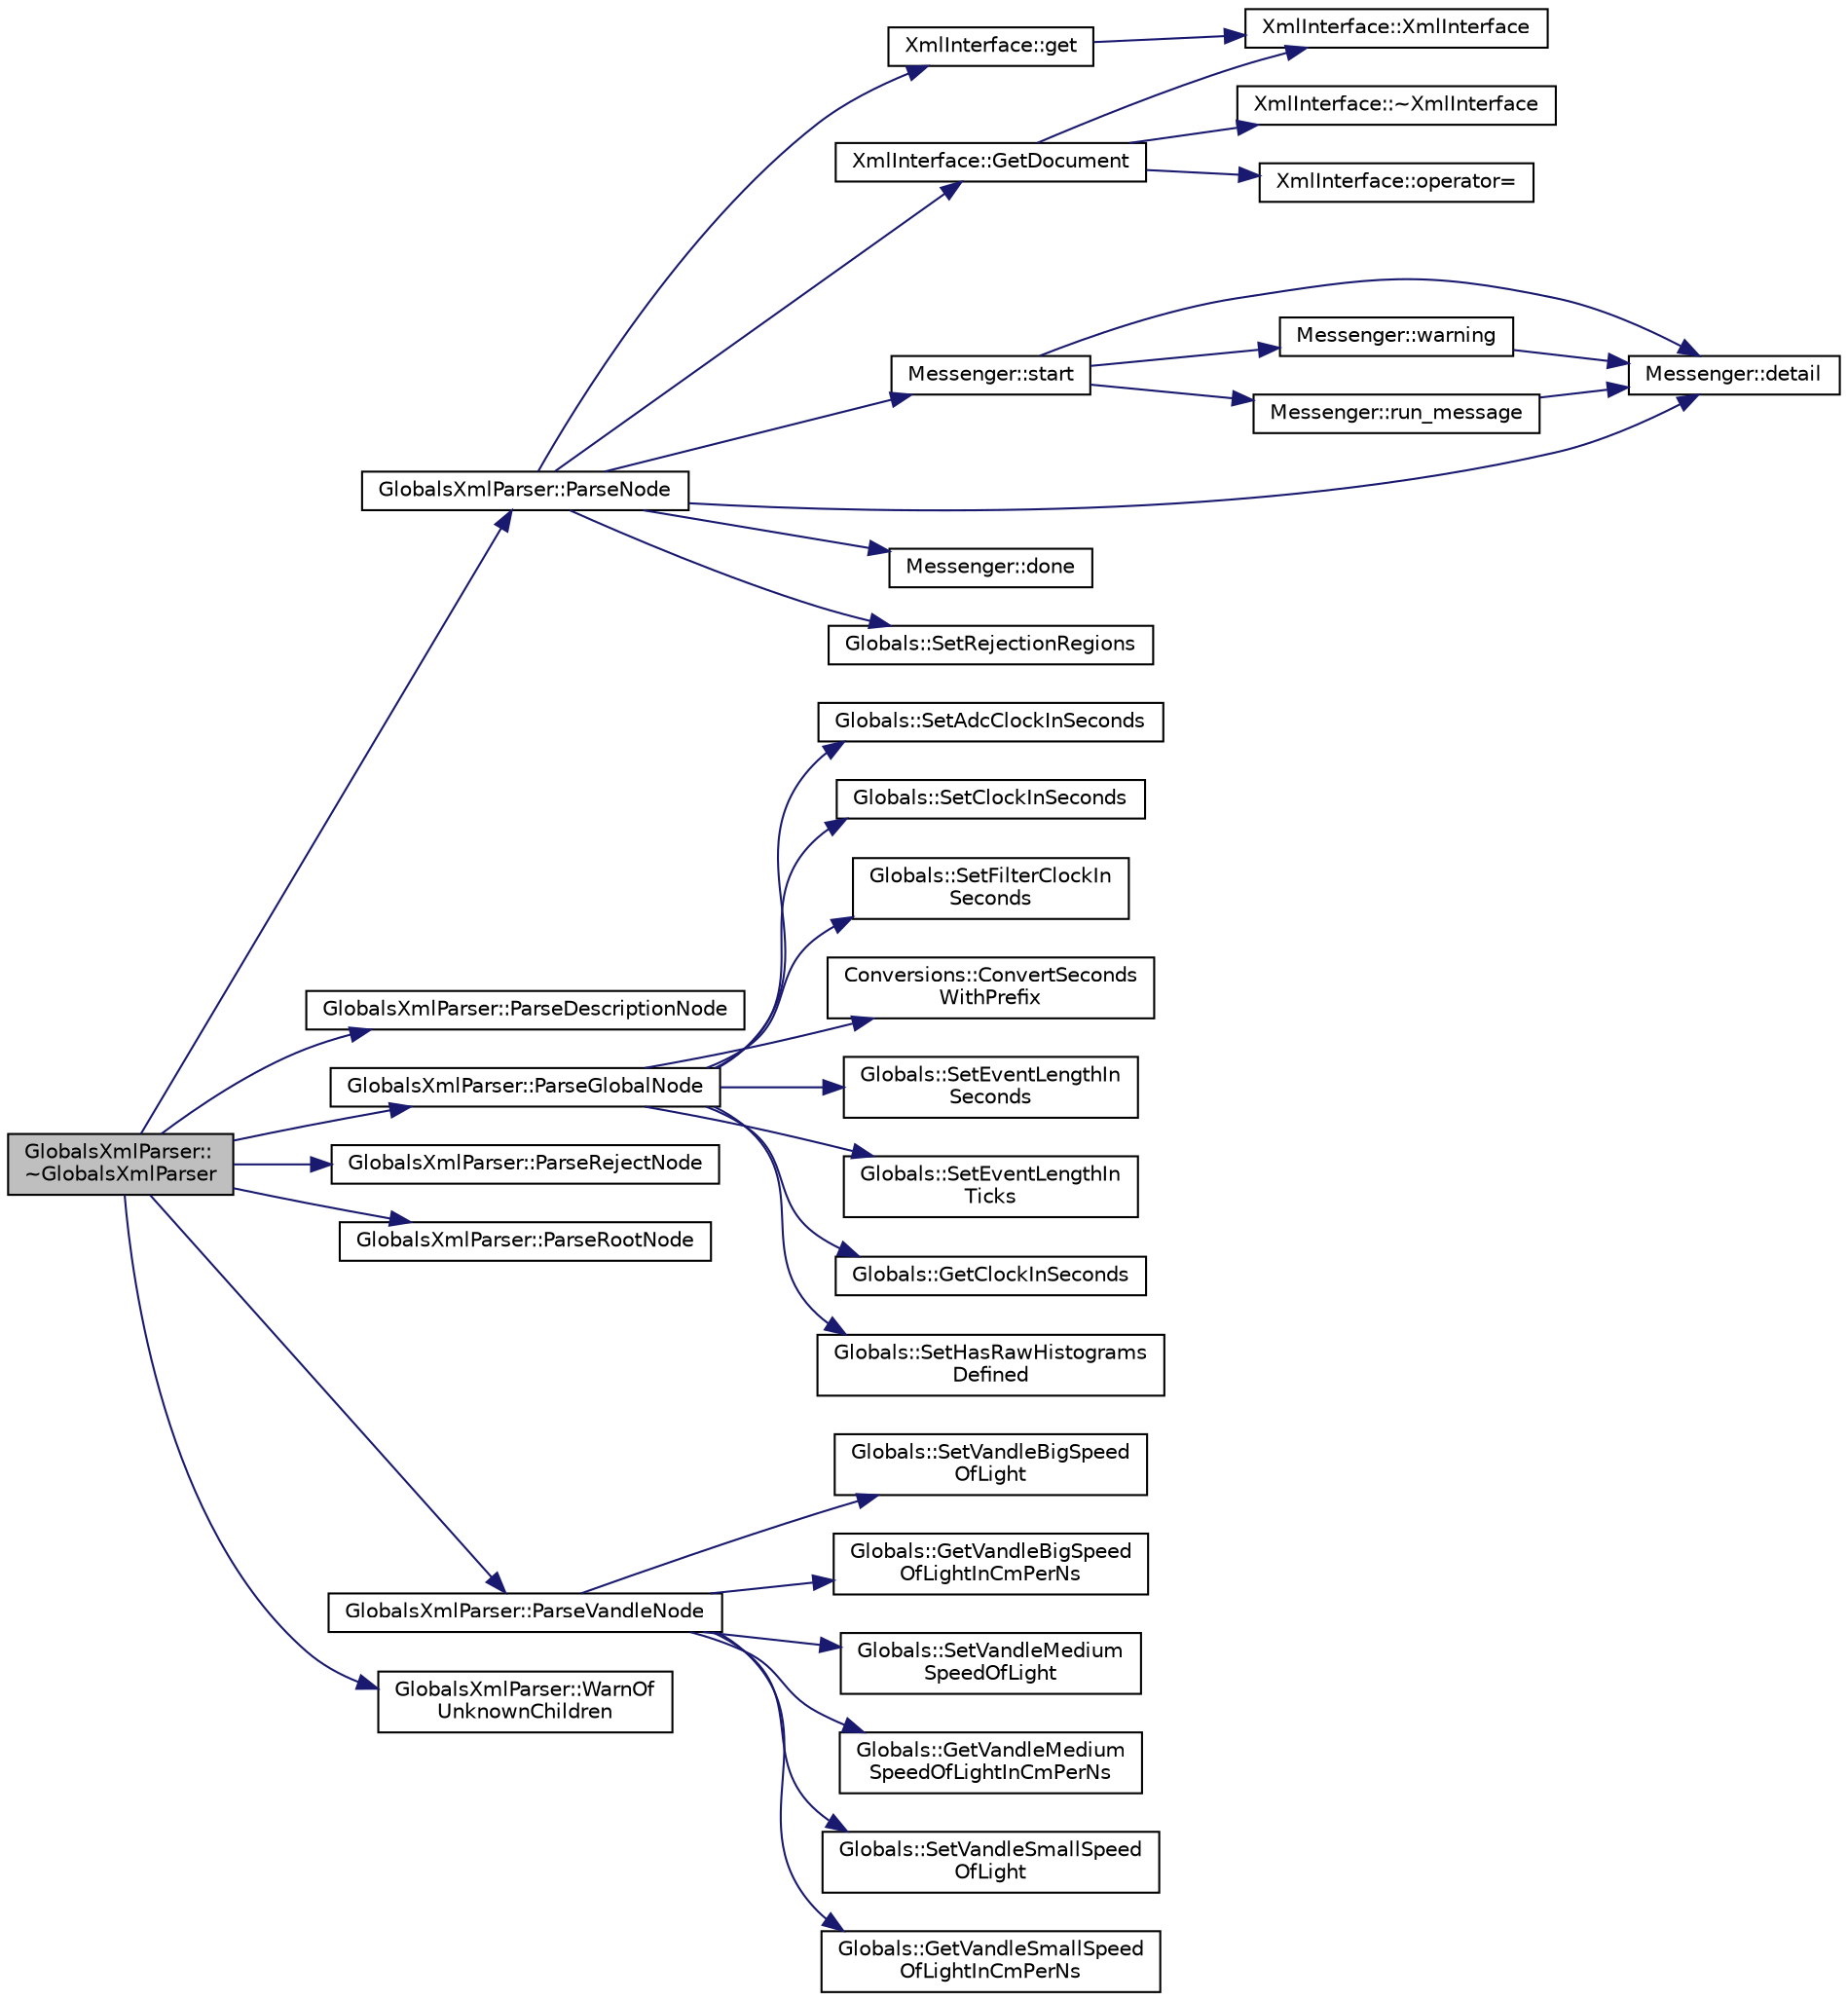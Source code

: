 digraph "GlobalsXmlParser::~GlobalsXmlParser"
{
  edge [fontname="Helvetica",fontsize="10",labelfontname="Helvetica",labelfontsize="10"];
  node [fontname="Helvetica",fontsize="10",shape=record];
  rankdir="LR";
  Node1 [label="GlobalsXmlParser::\l~GlobalsXmlParser",height=0.2,width=0.4,color="black", fillcolor="grey75", style="filled", fontcolor="black"];
  Node1 -> Node2 [color="midnightblue",fontsize="10",style="solid",fontname="Helvetica"];
  Node2 [label="GlobalsXmlParser::ParseNode",height=0.2,width=0.4,color="black", fillcolor="white", style="filled",URL="$de/db6/class_globals_xml_parser.html#ad982da889dd91b5f1d9823f9dfca646e"];
  Node2 -> Node3 [color="midnightblue",fontsize="10",style="solid",fontname="Helvetica"];
  Node3 [label="XmlInterface::get",height=0.2,width=0.4,color="black", fillcolor="white", style="filled",URL="$d1/df9/class_xml_interface.html#a5a437bc25ac0f9ecc65cdebf6c664ad0"];
  Node3 -> Node4 [color="midnightblue",fontsize="10",style="solid",fontname="Helvetica"];
  Node4 [label="XmlInterface::XmlInterface",height=0.2,width=0.4,color="black", fillcolor="white", style="filled",URL="$d1/df9/class_xml_interface.html#a9924d1a9f16987091b58c70ed13a5718"];
  Node2 -> Node5 [color="midnightblue",fontsize="10",style="solid",fontname="Helvetica"];
  Node5 [label="XmlInterface::GetDocument",height=0.2,width=0.4,color="black", fillcolor="white", style="filled",URL="$d1/df9/class_xml_interface.html#a3c935eddf6f5905cf461c1cef806e38a"];
  Node5 -> Node6 [color="midnightblue",fontsize="10",style="solid",fontname="Helvetica"];
  Node6 [label="XmlInterface::~XmlInterface",height=0.2,width=0.4,color="black", fillcolor="white", style="filled",URL="$d1/df9/class_xml_interface.html#a9326df5bd548bd9a40b62dee6a2e3025",tooltip="Default destructor that deletes the instance when its called. "];
  Node5 -> Node4 [color="midnightblue",fontsize="10",style="solid",fontname="Helvetica"];
  Node5 -> Node7 [color="midnightblue",fontsize="10",style="solid",fontname="Helvetica"];
  Node7 [label="XmlInterface::operator=",height=0.2,width=0.4,color="black", fillcolor="white", style="filled",URL="$d1/df9/class_xml_interface.html#ac853fae42b1b3446a00a0d37e50d670d",tooltip="copy constructor "];
  Node2 -> Node8 [color="midnightblue",fontsize="10",style="solid",fontname="Helvetica"];
  Node8 [label="Messenger::start",height=0.2,width=0.4,color="black", fillcolor="white", style="filled",URL="$d6/dc9/class_messenger.html#a1b47ad62ebac8fdafd2d7a2d8ee7b642"];
  Node8 -> Node9 [color="midnightblue",fontsize="10",style="solid",fontname="Helvetica"];
  Node9 [label="Messenger::detail",height=0.2,width=0.4,color="black", fillcolor="white", style="filled",URL="$d6/dc9/class_messenger.html#a24d0db0aece5830b3de62310f5753be8"];
  Node8 -> Node10 [color="midnightblue",fontsize="10",style="solid",fontname="Helvetica"];
  Node10 [label="Messenger::warning",height=0.2,width=0.4,color="black", fillcolor="white", style="filled",URL="$d6/dc9/class_messenger.html#a130e83285254c9149629842ca2aa6f20"];
  Node10 -> Node9 [color="midnightblue",fontsize="10",style="solid",fontname="Helvetica"];
  Node8 -> Node11 [color="midnightblue",fontsize="10",style="solid",fontname="Helvetica"];
  Node11 [label="Messenger::run_message",height=0.2,width=0.4,color="black", fillcolor="white", style="filled",URL="$d6/dc9/class_messenger.html#a770167e668ce59153a05f61a30b548b0"];
  Node11 -> Node9 [color="midnightblue",fontsize="10",style="solid",fontname="Helvetica"];
  Node2 -> Node9 [color="midnightblue",fontsize="10",style="solid",fontname="Helvetica"];
  Node2 -> Node12 [color="midnightblue",fontsize="10",style="solid",fontname="Helvetica"];
  Node12 [label="Messenger::done",height=0.2,width=0.4,color="black", fillcolor="white", style="filled",URL="$d6/dc9/class_messenger.html#a40a7e53a9b6dc5ef161c2ffd5d6bbbfb"];
  Node2 -> Node13 [color="midnightblue",fontsize="10",style="solid",fontname="Helvetica"];
  Node13 [label="Globals::SetRejectionRegions",height=0.2,width=0.4,color="black", fillcolor="white", style="filled",URL="$d3/daf/class_globals.html#a8ac0dcfabccdb6c78a29ed60ec06391f"];
  Node1 -> Node14 [color="midnightblue",fontsize="10",style="solid",fontname="Helvetica"];
  Node14 [label="GlobalsXmlParser::ParseDescriptionNode",height=0.2,width=0.4,color="black", fillcolor="white", style="filled",URL="$de/db6/class_globals_xml_parser.html#acd48c32f2ee66651831c3425aedae077"];
  Node1 -> Node15 [color="midnightblue",fontsize="10",style="solid",fontname="Helvetica"];
  Node15 [label="GlobalsXmlParser::ParseGlobalNode",height=0.2,width=0.4,color="black", fillcolor="white", style="filled",URL="$de/db6/class_globals_xml_parser.html#a0acf7e270f9e4fede5361d0f82da0e9c"];
  Node15 -> Node16 [color="midnightblue",fontsize="10",style="solid",fontname="Helvetica"];
  Node16 [label="Globals::SetAdcClockInSeconds",height=0.2,width=0.4,color="black", fillcolor="white", style="filled",URL="$d3/daf/class_globals.html#a45fdfe5c41c53b4bfb11c6c4e9e310af"];
  Node15 -> Node17 [color="midnightblue",fontsize="10",style="solid",fontname="Helvetica"];
  Node17 [label="Globals::SetClockInSeconds",height=0.2,width=0.4,color="black", fillcolor="white", style="filled",URL="$d3/daf/class_globals.html#ac57d1163cc4001aac448156d47717fd6"];
  Node15 -> Node18 [color="midnightblue",fontsize="10",style="solid",fontname="Helvetica"];
  Node18 [label="Globals::SetFilterClockIn\lSeconds",height=0.2,width=0.4,color="black", fillcolor="white", style="filled",URL="$d3/daf/class_globals.html#a0257b8597df1d35ddafb24c2942d32af"];
  Node15 -> Node19 [color="midnightblue",fontsize="10",style="solid",fontname="Helvetica"];
  Node19 [label="Conversions::ConvertSeconds\lWithPrefix",height=0.2,width=0.4,color="black", fillcolor="white", style="filled",URL="$dd/df8/namespace_conversions.html#aba151872fb6ae6118a05a25e7e3ce0d2"];
  Node15 -> Node20 [color="midnightblue",fontsize="10",style="solid",fontname="Helvetica"];
  Node20 [label="Globals::SetEventLengthIn\lSeconds",height=0.2,width=0.4,color="black", fillcolor="white", style="filled",URL="$d3/daf/class_globals.html#af82b665a21c71b13eb649018c7abc066"];
  Node15 -> Node21 [color="midnightblue",fontsize="10",style="solid",fontname="Helvetica"];
  Node21 [label="Globals::SetEventLengthIn\lTicks",height=0.2,width=0.4,color="black", fillcolor="white", style="filled",URL="$d3/daf/class_globals.html#aef7d30aac718907bfdafc99ae5ed2995"];
  Node15 -> Node22 [color="midnightblue",fontsize="10",style="solid",fontname="Helvetica"];
  Node22 [label="Globals::GetClockInSeconds",height=0.2,width=0.4,color="black", fillcolor="white", style="filled",URL="$d3/daf/class_globals.html#a02ea3605db675e1c5504de0ff317d16b"];
  Node15 -> Node23 [color="midnightblue",fontsize="10",style="solid",fontname="Helvetica"];
  Node23 [label="Globals::SetHasRawHistograms\lDefined",height=0.2,width=0.4,color="black", fillcolor="white", style="filled",URL="$d3/daf/class_globals.html#a9c861c5bd863bfaa535f0e536bd7a81a"];
  Node1 -> Node24 [color="midnightblue",fontsize="10",style="solid",fontname="Helvetica"];
  Node24 [label="GlobalsXmlParser::ParseRejectNode",height=0.2,width=0.4,color="black", fillcolor="white", style="filled",URL="$de/db6/class_globals_xml_parser.html#a71054b55809eb78062e1fe08c82fa9d9"];
  Node1 -> Node25 [color="midnightblue",fontsize="10",style="solid",fontname="Helvetica"];
  Node25 [label="GlobalsXmlParser::ParseRootNode",height=0.2,width=0.4,color="black", fillcolor="white", style="filled",URL="$de/db6/class_globals_xml_parser.html#ac6c9ab2a997c12316a5e0b9d57969d86"];
  Node1 -> Node26 [color="midnightblue",fontsize="10",style="solid",fontname="Helvetica"];
  Node26 [label="GlobalsXmlParser::ParseVandleNode",height=0.2,width=0.4,color="black", fillcolor="white", style="filled",URL="$de/db6/class_globals_xml_parser.html#aec3068f6f5caa064e39d47a4e644345c"];
  Node26 -> Node27 [color="midnightblue",fontsize="10",style="solid",fontname="Helvetica"];
  Node27 [label="Globals::SetVandleBigSpeed\lOfLight",height=0.2,width=0.4,color="black", fillcolor="white", style="filled",URL="$d3/daf/class_globals.html#a7be09fa52751cb99c1fa96b2f5632a44"];
  Node26 -> Node28 [color="midnightblue",fontsize="10",style="solid",fontname="Helvetica"];
  Node28 [label="Globals::GetVandleBigSpeed\lOfLightInCmPerNs",height=0.2,width=0.4,color="black", fillcolor="white", style="filled",URL="$d3/daf/class_globals.html#aec8f21c22974471f3eae46d9aad632aa"];
  Node26 -> Node29 [color="midnightblue",fontsize="10",style="solid",fontname="Helvetica"];
  Node29 [label="Globals::SetVandleMedium\lSpeedOfLight",height=0.2,width=0.4,color="black", fillcolor="white", style="filled",URL="$d3/daf/class_globals.html#af6b279e7d51f1413e5878b9452d98955"];
  Node26 -> Node30 [color="midnightblue",fontsize="10",style="solid",fontname="Helvetica"];
  Node30 [label="Globals::GetVandleMedium\lSpeedOfLightInCmPerNs",height=0.2,width=0.4,color="black", fillcolor="white", style="filled",URL="$d3/daf/class_globals.html#aa17074849ef5dc464cf226cd56e3bf5d"];
  Node26 -> Node31 [color="midnightblue",fontsize="10",style="solid",fontname="Helvetica"];
  Node31 [label="Globals::SetVandleSmallSpeed\lOfLight",height=0.2,width=0.4,color="black", fillcolor="white", style="filled",URL="$d3/daf/class_globals.html#a84ed4627224c68491c19586f0b4477b6"];
  Node26 -> Node32 [color="midnightblue",fontsize="10",style="solid",fontname="Helvetica"];
  Node32 [label="Globals::GetVandleSmallSpeed\lOfLightInCmPerNs",height=0.2,width=0.4,color="black", fillcolor="white", style="filled",URL="$d3/daf/class_globals.html#a510127eb571e2da4fbc451f2831b9198"];
  Node1 -> Node33 [color="midnightblue",fontsize="10",style="solid",fontname="Helvetica"];
  Node33 [label="GlobalsXmlParser::WarnOf\lUnknownChildren",height=0.2,width=0.4,color="black", fillcolor="white", style="filled",URL="$de/db6/class_globals_xml_parser.html#a983f211f375bf109baa1143f5d3938a5",tooltip="This method simply warns the user of extraneous information that was contained in the node..."];
}

